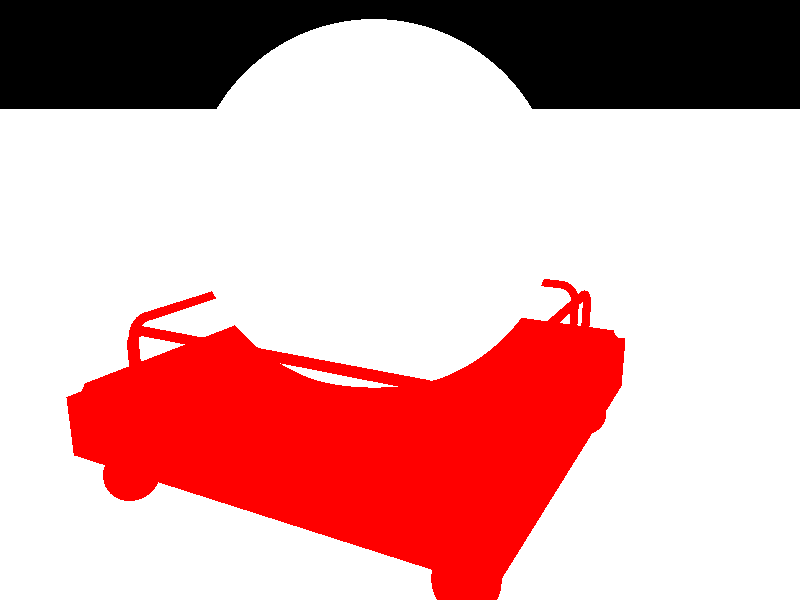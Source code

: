 // Persistence Of Vision raytracer version 3.0 sample file.
// File by Dan Farmer
// Many of the declarations here are not the same as in the #include files!
//=========================================================================

#version 3.0
global_settings { assumed_gamma 1.8 }

#include "colors.inc"
#include "shapes.inc"
#include "textures.inc"
#include "metals.inc"

#declare BlueViolet     = color red 0.38 green 0.39 blue 0.58
#declare DarkPurple     = color red 0.53 green 0.12 blue 0.47
#declare CoolCopper     = color red 0.85 green 0.53 blue 0.10
#declare LightWood      = color red 0.91 green 0.76 blue 0.65
#declare MediumWood     = color red 0.65 green 0.50 blue 0.39
#declare DarkWood       = color red 0.52 green 0.37 blue 0.26
#declare SemiSweetChoc  = color red 0.42 green 0.26 blue 0.15
#declare BakersChoc     = color red 0.36 green 0.20 blue 0.09
#declare VeryDarkBrown  = color red 0.35 green 0.00 blue 0.14

// a unit sphere is one with radius of 1.0.
// This shape is equivilent in size to a unit sphere {
// and will scale evenly in all directions.

#declare Torus = torus { 1.0, 0.25 }

#declare LeftTopElbow = object {
   Torus
   rotate 90*x

   clipped_by {
      plane { x, 0 }
      plane { -y, 0 }
   }
   texture { Copper_Texture pigment { quick_color Red } }
}

#declare RightTopElbow = object {
   Torus
   rotate 90*x

   clipped_by {
      plane { -x, 0 }
      plane { -y, 0 }
   }
   texture { Copper_Texture pigment { quick_color Red } }
}

#declare XTube = cylinder {
   -x, x, 1
   texture { Copper_Texture pigment { quick_color Red } }
}

#declare YTube = cylinder {
   -y, y, 1
   texture { Copper_Texture pigment { quick_color Red } }
}

camera {
   location <20, 15, -35>
   direction <0, 0, 1.2>
   up  <0, 1, 0>
   right <4/3, 0, 0>
   look_at <1.5, 4.5, 0>
}

// Area lights are optional.  Comment them out for speed.
light_source { <-30, 500, -1.0> White
    area_light <-50, 0, -50> <50, 0, 50> 4, 4
}
light_source { <-5, 30, -50> White
    area_light <-10, 0, -10> <20, 0, 20> 5, 5
}

/* floor */
plane {
   y, -6

   pigment {
      granite
      color_map { [0.0 color BlueViolet ] [1.0 color DarkPurple] }
      quick_color White
   }
   finish {
      reflection 0.15
      ambient 0.075  diffuse 0.5
   }
}

#declare Oak =  pigment {
   wood
   turbulence 0.05
   colour_map {
      [0.00 0.10 color SemiSweetChoc color SemiSweetChoc]
      [0.10 0.90 color SemiSweetChoc color DarkWood]
      [0.90 1.01  color DarkWood  color DarkWood ]
   }
}

#declare WoodSphere = sphere {
   <0, 0, 0>, 10

   texture {
      pigment {
         Oak
         scale <0.5, 0.5, 1.0>
         translate <0.25, 0.05, 0.5>
         rotate <0, 0, 0.5>
         quick_color White
      }
      finish {
         specular 0.25
         roughness 0.015
         reflection 0.12
         ambient 0.15
         diffuse 0.7
      }
   }
}

#declare Chamfer = union {
   object { Disk_X scale <12.5, 0.65, 0.65> translate <0, 0, -12> }
   object { Disk_X scale <12.5, 0.65, 0.65> translate <0, 0, 12>  }
   object { Disk_Z scale <0.65, 0.65, 12.5> translate <-12, 0, 0> }
   object { Disk_Z scale <0.65, 0.65, 12.5> translate <12, 0, 0> }
}

#declare BrassBall = sphere {
   <0, 0, 0>, 1.5
//    texture { Brass_Texture pigment { quick_color Red } }
   texture { T_Brass_3A pigment { quick_color Red } }
}

#declare Railing = union {
   object { LeftTopElbow  translate <-8, 0, 0> }
   object { RightTopElbow translate <+8, 0, 0> }
   object { XTube  scale <8.0, 0.25, 0.25>  translate <0, 1, 0>  }
   object { YTube  scale <0.25, 2, 0.25>    translate <+9, -2, 0> }
   object { YTube  scale <0.25, 2, 0.25>    translate <-9, -2, 0> }
}

#declare Base = difference {
   object { Cube scale <12, 2, 12> }
   object { Chamfer translate <0, 2, 0> }

   texture {
      pigment {
         Oak
         scale <0.45, 0.45, 0.7>
         rotate <0.20, 0.10, 0.05>
         translate <0, -1, 0>
         quick_color Red
      }
      finish {
         specular 0.85
         roughness 0.015
         reflection 0.15
         ambient 0.15 diffuse 0.7
      }
   }

   translate <0, -1, 0>
}

union {
   object { WoodSphere  translate <0, 9.5, 0> }
   object { Base }
   object { BrassBall translate < 10, -4.5,  10> }
   object { BrassBall translate < 10, -4.5, -10> }
   object { BrassBall translate <-10, -4.5,  10> }
   object { BrassBall translate <-10, -4.5, -10> }
   object { Railing translate <0, 3, 10> }
   object { Railing translate <0, 3, -10> }
   object { Railing rotate 90*y translate < 10, 3, 0> }
   object { Railing rotate 90*y translate <-10, 3, 0> }
}
